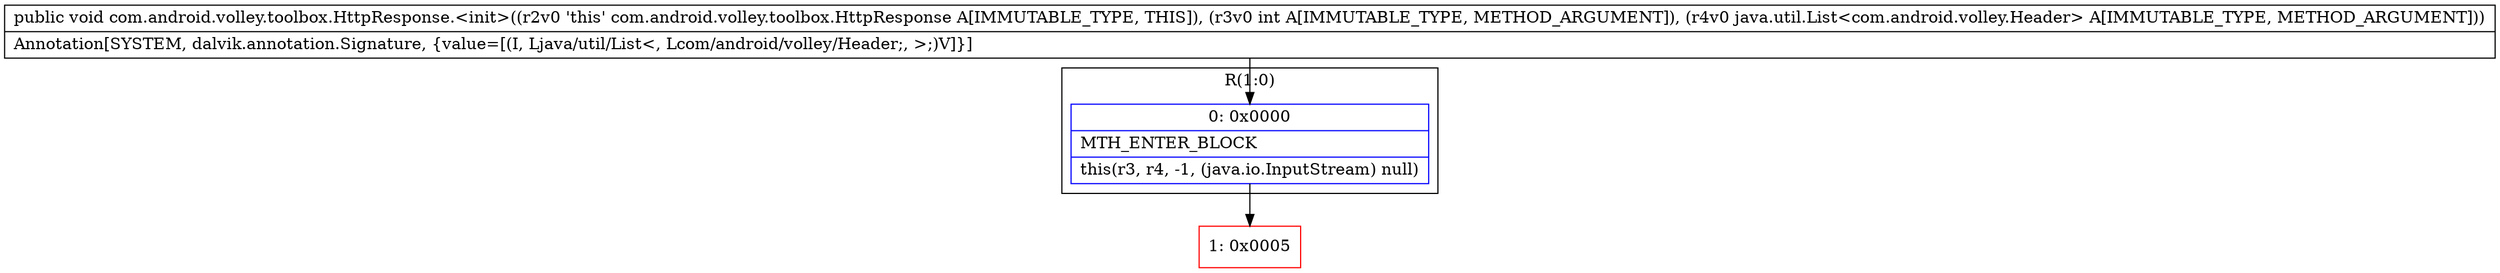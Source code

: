 digraph "CFG forcom.android.volley.toolbox.HttpResponse.\<init\>(ILjava\/util\/List;)V" {
subgraph cluster_Region_535139732 {
label = "R(1:0)";
node [shape=record,color=blue];
Node_0 [shape=record,label="{0\:\ 0x0000|MTH_ENTER_BLOCK\l|this(r3, r4, \-1, (java.io.InputStream) null)\l}"];
}
Node_1 [shape=record,color=red,label="{1\:\ 0x0005}"];
MethodNode[shape=record,label="{public void com.android.volley.toolbox.HttpResponse.\<init\>((r2v0 'this' com.android.volley.toolbox.HttpResponse A[IMMUTABLE_TYPE, THIS]), (r3v0 int A[IMMUTABLE_TYPE, METHOD_ARGUMENT]), (r4v0 java.util.List\<com.android.volley.Header\> A[IMMUTABLE_TYPE, METHOD_ARGUMENT]))  | Annotation[SYSTEM, dalvik.annotation.Signature, \{value=[(I, Ljava\/util\/List\<, Lcom\/android\/volley\/Header;, \>;)V]\}]\l}"];
MethodNode -> Node_0;
Node_0 -> Node_1;
}

